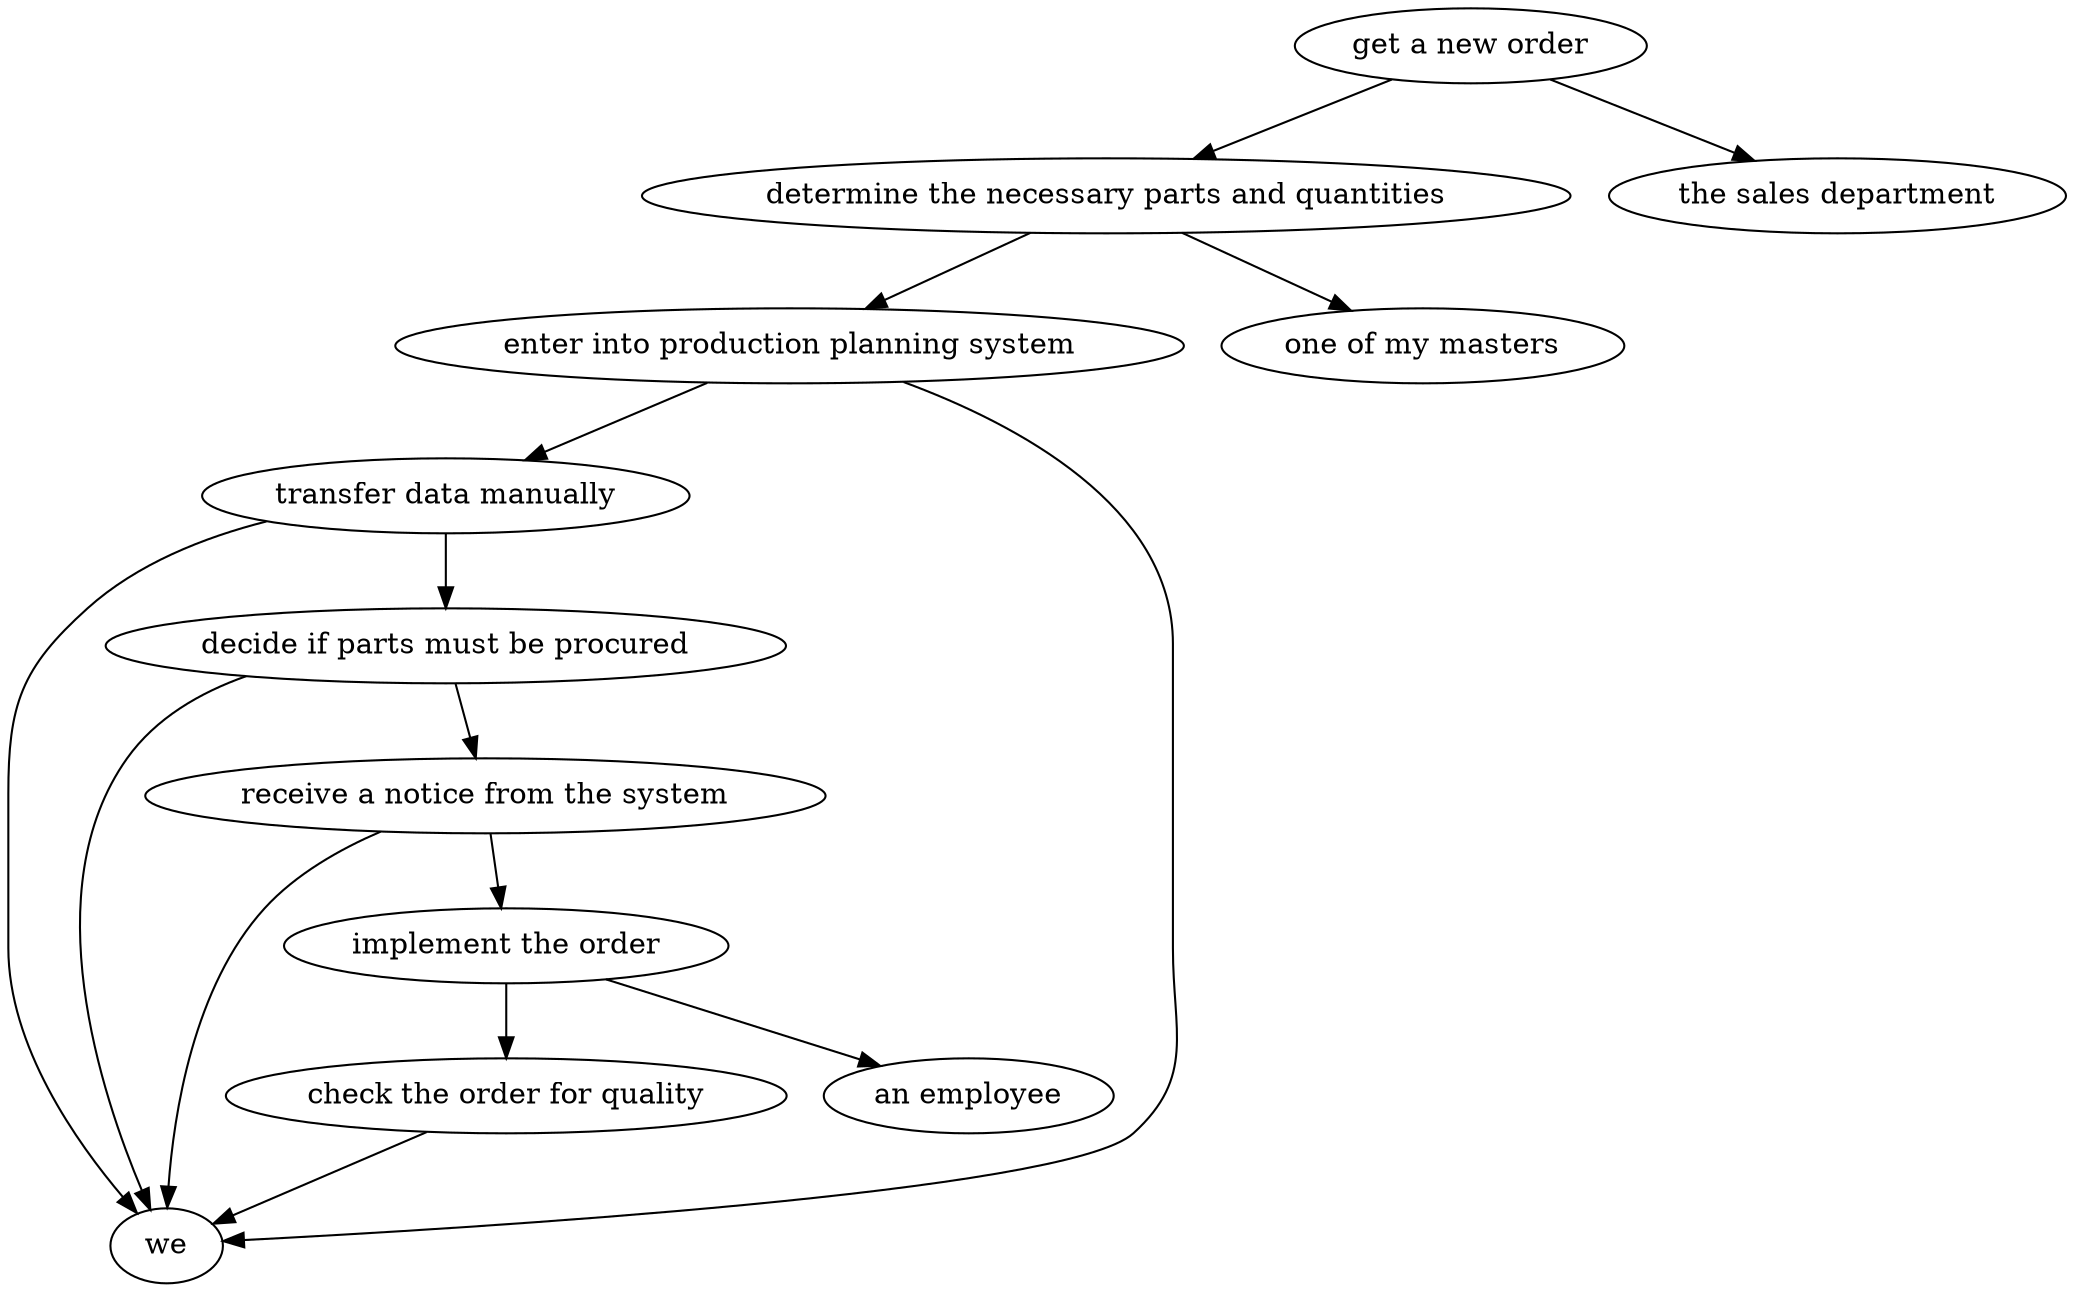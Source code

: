strict digraph "doc-6.3" {
	graph [name="doc-6.3"];
	"get a new order"	[attrs="{'type': 'Activity', 'label': 'get a new order'}"];
	"determine the necessary parts and quantities"	[attrs="{'type': 'Activity', 'label': 'determine the necessary parts and quantities'}"];
	"get a new order" -> "determine the necessary parts and quantities"	[attrs="{'type': 'flow', 'label': 'flow'}"];
	"the sales department"	[attrs="{'type': 'Actor', 'label': 'the sales department'}"];
	"get a new order" -> "the sales department"	[attrs="{'type': 'actor performer', 'label': 'actor performer'}"];
	"enter into production planning system"	[attrs="{'type': 'Activity', 'label': 'enter into production planning system'}"];
	"determine the necessary parts and quantities" -> "enter into production planning system"	[attrs="{'type': 'flow', 'label': 'flow'}"];
	"one of my masters"	[attrs="{'type': 'Actor', 'label': 'one of my masters'}"];
	"determine the necessary parts and quantities" -> "one of my masters"	[attrs="{'type': 'actor performer', 'label': 'actor performer'}"];
	"transfer data manually"	[attrs="{'type': 'Activity', 'label': 'transfer data manually'}"];
	"enter into production planning system" -> "transfer data manually"	[attrs="{'type': 'flow', 'label': 'flow'}"];
	we	[attrs="{'type': 'Actor', 'label': 'we'}"];
	"enter into production planning system" -> we	[attrs="{'type': 'actor performer', 'label': 'actor performer'}"];
	"decide if parts must be procured"	[attrs="{'type': 'Activity', 'label': 'decide if parts must be procured'}"];
	"transfer data manually" -> "decide if parts must be procured"	[attrs="{'type': 'flow', 'label': 'flow'}"];
	"transfer data manually" -> we	[attrs="{'type': 'actor performer', 'label': 'actor performer'}"];
	"receive a notice from the system"	[attrs="{'type': 'Activity', 'label': 'receive a notice from the system'}"];
	"decide if parts must be procured" -> "receive a notice from the system"	[attrs="{'type': 'flow', 'label': 'flow'}"];
	"decide if parts must be procured" -> we	[attrs="{'type': 'actor performer', 'label': 'actor performer'}"];
	"implement the order"	[attrs="{'type': 'Activity', 'label': 'implement the order'}"];
	"receive a notice from the system" -> "implement the order"	[attrs="{'type': 'flow', 'label': 'flow'}"];
	"receive a notice from the system" -> we	[attrs="{'type': 'actor performer', 'label': 'actor performer'}"];
	"check the order for quality"	[attrs="{'type': 'Activity', 'label': 'check the order for quality'}"];
	"implement the order" -> "check the order for quality"	[attrs="{'type': 'flow', 'label': 'flow'}"];
	"an employee"	[attrs="{'type': 'Actor', 'label': 'an employee'}"];
	"implement the order" -> "an employee"	[attrs="{'type': 'actor performer', 'label': 'actor performer'}"];
	"check the order for quality" -> we	[attrs="{'type': 'actor performer', 'label': 'actor performer'}"];
}
